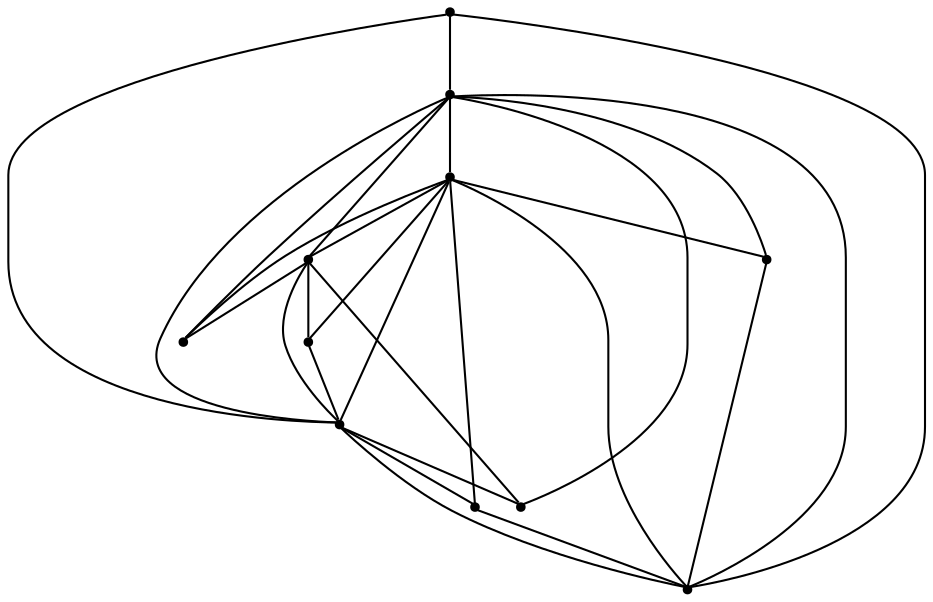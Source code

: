 graph {
  node [shape=point,comment="{\"directed\":false,\"doi\":\"10.1007/978-3-030-04414-5_15\",\"figure\":\"1 (1)\"}"]

  v0 [pos="1476.8237685726106,477.27352880057344"]
  v1 [pos="1424.8155647985077,477.2735288005734"]
  v2 [pos="1372.808346644879,477.2735288005734"]
  v3 [pos="1320.7989028966313,477.27352880057344"]
  v4 [pos="1268.7916847430026,477.27352880057344"]
  v5 [pos="1216.7823681715904,477.2735288005734"]
  v6 [pos="1164.7751500179618,477.2735288005734"]
  v7 [pos="1112.765833446549,477.2735288005734"]
  v8 [pos="1060.758583498712,477.27352880057344"]
  v9 [pos="1008.7513176537701,477.2735288005734"]
  v10 [pos="956.7409836676743,477.2735288005734"]

  v0 -- v1 [id="-1",pos="1476.8237685726106,477.27352880057344 1475.5891994430058,489.65347765283946 1465.7959472333516,499.43824806527306 1453.4231672713643,500.68008284901236 1439.0584165365726,502.1136343624669 1426.2522179195564,491.63292904178496 1424.8155647985077,477.2735288005734"]
  v10 -- v8 [id="-2",pos="956.7409836676743,477.2735288005734 959.6153550157683,505.99753552088885 985.2278158382182,526.9547811719387 1013.9531840606514,524.0793799582211 1038.7071376557622,521.6081735678652 1058.2811151567837,502.0261377720562 1060.758583498712,477.27352880057344"]
  v10 -- v0 [id="-3",pos="956.7409836676743,477.2735288005734 971.1005042551104,620.8938167527042 1099.170947684826,725.6714924705917 1242.7895858911088,711.3111145694401 1366.5551570310938,698.9344166351862 1464.4458379487896,601.0407386483012 1476.8237685726106,477.27352880057344"]
  v10 -- v6 [id="-4",pos="956.7409836676743,477.2735288005734 962.486690016917,534.7226470764211 1013.7156813205498,576.6330051820263 1071.1580876826977,570.8905327352188 1120.665994872919,565.9398535615173 1159.822216369263,526.7757183822612 1164.7751500179618,477.2735288005734"]
  v10 -- v1 [id="-5",pos="956.7409836676743,477.2735288005734 969.6669669665289,606.5291148921427 1084.9312117792283,700.8303456611197 1214.1809024151512,687.9078114390134 1325.573693593149,676.7685289476312 1413.6793887954916,588.6640407140474 1424.8155647985077,477.2735288005734"]
  v9 -- v10 [id="-6",pos="1008.7513176537701,477.2735288005734 1007.514793180321,489.65347765283946 997.725737806235,499.43824806527306 985.3446277615293,500.68008284901236 970.9881435210383,502.1136343624669 958.1819449040221,491.63292904178496 956.7409836676743,477.2735288005734"]
  v9 -- v8 [id="-7",pos="1008.7513176537701,477.2735288005734 1010.1860154309745,491.63292904178496 1022.9964108835588,502.1136343624669 1037.3570283712002,500.68008284901236 1049.7340051687554,499.43824806527306 1059.5189272956911,489.65347765283946 1060.758583498712,477.27352880057344"]
  v7 -- v10 [id="-8",pos="1112.765833446549,477.2735288005734 1109.0558943928004,514.4071596657199 1079.6887282705422,543.7698962651061 1042.5577342894587,547.4869752542386 999.471748579384,551.7959279814106 961.0447590571994,520.3622691752696 956.7409836676743,477.2735288005734"]
  v8 -- v7 [id="-9",pos="1060.758583498712,477.27352880057344 1062.1984160406455,491.63292904178496 1075.0046782460793,502.1136343624669 1089.361035309735,500.68008284901236 1101.7422089428583,499.43824806527306 1111.5312643169443,489.65347765283946 1112.765833446549,477.2735288005734"]
  v8 -- v0 [id="-10",pos="1060.758583498712,477.27352880057344 1072.2500279914061,592.1687369909911 1174.7038137631034,675.9935228110577 1289.5929504998028,664.5042539580329 1388.612834538978,654.60289561063 1466.9254047085017,576.2914123886497 1476.8237685726106,477.27352880057344"]
  v8 -- v2 [id="-11",pos="1060.758583498712,477.27352880057344 1069.3745597431068,563.4477268381343 1146.215948280772,626.3152988009701 1232.3880468777566,617.6973933466259 1306.6497804862531,610.2713745860735 1365.3842399076048,551.5377621695885 1372.808346644879,477.2735288005734"]
  v7 -- v9 [id="-12",pos="1112.765833446549,477.2735288005734 1110.2935793548725,502.030461731466 1090.7154686067004,521.608332536961 1065.9573181760215,524.0836721238118 1037.2318863651708,526.9547811719387 1011.6278192138568,506.0018912741179 1008.7513176537701,477.2735288005734"]
  v8 -- v1 [id="-13",pos="1060.758583498712,477.27352880057344 1070.8122938672566,577.8081047392859 1160.4598810219377,651.156445610442 1260.992533518146,641.1009508276062 1347.627174265465,632.437007923075 1416.1505618840674,563.9103904949861 1424.8155647985077,477.2735288005734"]
  v7 -- v5 [id="-14",pos="1112.765833446549,477.2735288005734 1115.644544704151,505.99753552088885 1141.2485482670472,526.9547811719387 1169.978176913466,524.0793799582211 1194.7279336730087,521.6081735678652 1214.310241256749,502.0261377720562 1216.7823681715904,477.2735288005734"]
  v4 -- v10 [id="-15",pos="1268.7916847430026,477.27352880057344 1261.3675780057283,551.5377621695885 1202.633245761212,610.2713745860735 1128.3713849758801,617.6973933466259 1042.1993499673133,626.3152988009701 965.3579614296482,563.4477268381343 956.7409836676743,477.2735288005734"]
  v5 -- v8 [id="-16",pos="1216.7823681715904,477.2735288005734 1213.0724291178415,514.4071596657199 1183.7052629955833,543.7698962651061 1146.5743326029174,547.4869752542386 1103.4883468928429,551.7959279814106 1065.0654906178086,520.3622691752696 1060.758583498712,477.27352880057344"]
  v6 -- v4 [id="-17",pos="1164.7751500179618,477.2735288005734 1167.6485516426858,505.99753552088885 1193.260948876718,526.9547811719387 1221.986380687569,524.0793799582211 1246.7403342826794,521.6081735678652 1266.3142481952837,502.0261377720562 1268.7916847430026,477.27352880057344"]
  v4 -- v8 [id="-18",pos="1268.7916847430026,477.27352880057344 1263.8388782711395,526.7757183822612 1224.6826567747955,565.9398535615173 1175.1788192433069,570.8905327352188 1117.7322796340086,576.6330051820263 1066.503224741958,534.7226470764211 1060.758583498712,477.27352880057344"]
  v7 -- v4 [id="-19",pos="1112.765833446549,477.2735288005734 1117.077954815897,520.3621419999928 1155.4923538313776,551.791794784916 1198.5784667182875,547.4869752542386 1235.7093971109534,543.7697690898294 1265.0765632332116,514.4029628815867 1268.7916847430026,477.27352880057344"]
  v5 -- v4 [id="-20",pos="1216.7823681715904,477.2735288005734 1218.2191484694742,491.63292904178496 1231.0253470864905,502.1136343624669 1245.3900978212823,500.68008284901236 1257.7628777832695,499.43824806527306 1267.5520603341909,489.65347765283946 1268.7916847430026,477.27352880057344"]
  v3 -- v10 [id="-21",pos="1320.7989028966313,477.27352880057344 1312.1340271590263,563.9103904949861 1243.6106395404242,632.437007923075 1156.975998793105,641.1009508276062 1056.443282708479,651.156445610442 966.7956955537978,577.8081047392859 956.7409836676743,477.2735288005734"]
  v7 -- v6 [id="-22",pos="1112.765833446549,477.2735288005734 1114.2026137444334,491.63292904178496 1127.0088123614494,502.1136343624669 1141.3735630962412,500.68008284901236 1153.746470235064,499.43824806527306 1163.53552560915,489.65347765283946 1164.7751500179618,477.2735288005734"]
  v4 -- v2 [id="-23",pos="1268.7916847430026,477.27352880057344 1271.6650863677266,505.99753552088885 1297.277483601759,526.9547811719387 1325.998718577042,524.0793799582211 1350.7568690077205,521.6081735678652 1370.3307829203245,502.0261377720562 1372.808346644879,477.2735288005734"]
  v4 -- v1 [id="-24",pos="1268.7916847430026,477.27352880057344 1273.0986236563083,520.3621419999928 1311.5214163429248,551.791794784916 1354.6074020529995,547.4869752542386 1391.7383324456655,543.7697690898294 1421.1054985679234,514.4029628815867 1424.8155647985077,477.2735288005734"]
  v3 -- v1 [id="-25",pos="1320.7989028966313,477.27352880057344 1323.677614154233,505.99753552088885 1349.2816177171292,526.9547811719387 1378.0112463635483,524.0793799582211 1402.7610031230909,521.6081735678652 1422.3433107068308,502.0261377720562 1424.8155647985077,477.2735288005734"]
  v3 -- v4 [id="-26",pos="1320.7989028966313,477.27352880057344 1319.5644609438618,489.65347765283946 1309.7754055697758,499.43824806527306 1297.3942319366524,500.68008284901236 1283.0377476961614,502.1136343624669 1270.2315490791452,491.63292904178496 1268.7916847430026,477.27352880057344"]
  v2 -- v1 [id="-27",pos="1372.808346644879,477.2735288005734 1374.2480838041863,491.63292904178496 1387.0542824212025,502.1136343624669 1401.4107666616935,500.68008284901236 1413.7918131179815,499.43824806527306 1423.580995668903,489.65347765283946 1424.8155647985077,477.2735288005734"]
}